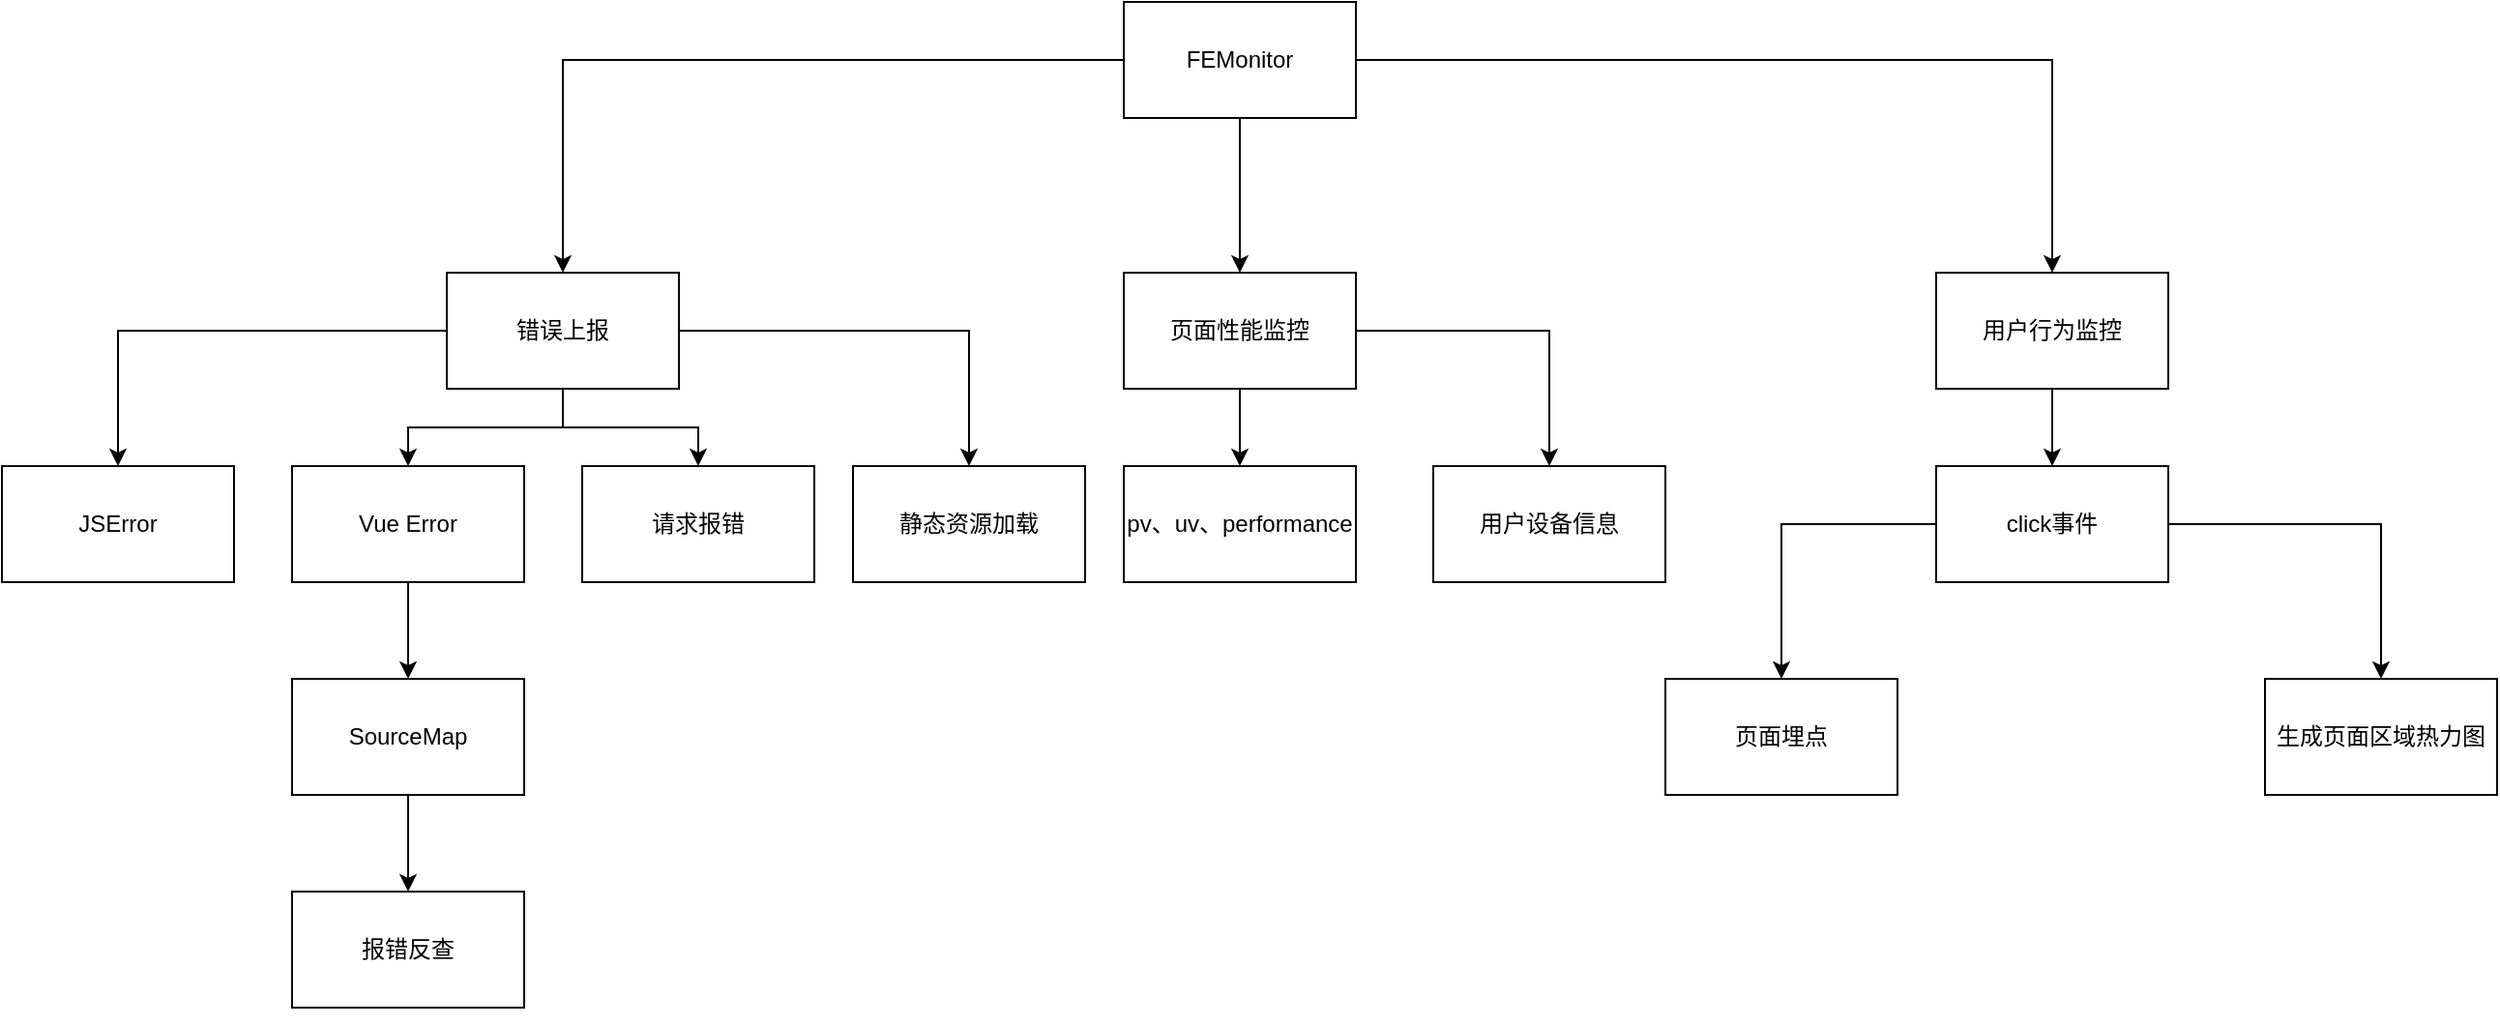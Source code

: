 <mxfile version="12.2.4" pages="1"><diagram id="inOuZpqsHLzxh52pRB7w" name="Page-1"><mxGraphModel dx="1831" dy="472" grid="1" gridSize="10" guides="1" tooltips="1" connect="1" arrows="1" fold="1" page="1" pageScale="1" pageWidth="827" pageHeight="1169" math="0" shadow="0"><root><mxCell id="0"/><mxCell id="1" parent="0"/><mxCell id="4" value="" style="edgeStyle=orthogonalEdgeStyle;rounded=0;orthogonalLoop=1;jettySize=auto;html=1;" parent="1" source="2" target="3" edge="1"><mxGeometry relative="1" as="geometry"/></mxCell><mxCell id="7" value="" style="edgeStyle=orthogonalEdgeStyle;rounded=0;orthogonalLoop=1;jettySize=auto;html=1;" parent="1" source="2" target="6" edge="1"><mxGeometry relative="1" as="geometry"/></mxCell><mxCell id="9" value="" style="edgeStyle=orthogonalEdgeStyle;rounded=0;orthogonalLoop=1;jettySize=auto;html=1;" parent="1" source="2" target="8" edge="1"><mxGeometry relative="1" as="geometry"/></mxCell><mxCell id="2" value="FEMonitor" style="rounded=0;whiteSpace=wrap;html=1;" parent="1" vertex="1"><mxGeometry x="340" y="100" width="120" height="60" as="geometry"/></mxCell><mxCell id="19" value="" style="edgeStyle=orthogonalEdgeStyle;rounded=0;orthogonalLoop=1;jettySize=auto;html=1;" parent="1" source="8" target="18" edge="1"><mxGeometry relative="1" as="geometry"/></mxCell><mxCell id="8" value="用户行为监控" style="rounded=0;whiteSpace=wrap;html=1;" parent="1" vertex="1"><mxGeometry x="760" y="240" width="120" height="60" as="geometry"/></mxCell><mxCell id="23" value="" style="edgeStyle=orthogonalEdgeStyle;rounded=0;orthogonalLoop=1;jettySize=auto;html=1;" parent="1" source="18" target="22" edge="1"><mxGeometry relative="1" as="geometry"/></mxCell><mxCell id="25" value="" style="edgeStyle=orthogonalEdgeStyle;rounded=0;orthogonalLoop=1;jettySize=auto;html=1;" parent="1" source="18" target="24" edge="1"><mxGeometry relative="1" as="geometry"/></mxCell><mxCell id="18" value="click事件" style="rounded=0;whiteSpace=wrap;html=1;" parent="1" vertex="1"><mxGeometry x="760" y="340" width="120" height="60" as="geometry"/></mxCell><mxCell id="24" value="生成页面区域热力图" style="rounded=0;whiteSpace=wrap;html=1;" parent="1" vertex="1"><mxGeometry x="930" y="450" width="120" height="60" as="geometry"/></mxCell><mxCell id="22" value="页面埋点" style="rounded=0;whiteSpace=wrap;html=1;" parent="1" vertex="1"><mxGeometry x="620" y="450" width="120" height="60" as="geometry"/></mxCell><mxCell id="17" value="" style="edgeStyle=orthogonalEdgeStyle;rounded=0;orthogonalLoop=1;jettySize=auto;html=1;" parent="1" source="6" target="16" edge="1"><mxGeometry relative="1" as="geometry"/></mxCell><mxCell id="33" value="" style="edgeStyle=orthogonalEdgeStyle;rounded=0;orthogonalLoop=1;jettySize=auto;html=1;" parent="1" source="6" target="32" edge="1"><mxGeometry relative="1" as="geometry"/></mxCell><mxCell id="6" value="页面性能监控" style="rounded=0;whiteSpace=wrap;html=1;" parent="1" vertex="1"><mxGeometry x="340" y="240" width="120" height="60" as="geometry"/></mxCell><mxCell id="32" value="用户设备信息" style="rounded=0;whiteSpace=wrap;html=1;" parent="1" vertex="1"><mxGeometry x="500" y="340" width="120" height="60" as="geometry"/></mxCell><mxCell id="16" value="pv、uv、performance" style="rounded=0;whiteSpace=wrap;html=1;" parent="1" vertex="1"><mxGeometry x="340" y="340" width="120" height="60" as="geometry"/></mxCell><mxCell id="11" value="" style="edgeStyle=orthogonalEdgeStyle;rounded=0;orthogonalLoop=1;jettySize=auto;html=1;" parent="1" source="3" target="10" edge="1"><mxGeometry relative="1" as="geometry"/></mxCell><mxCell id="13" value="" style="edgeStyle=orthogonalEdgeStyle;rounded=0;orthogonalLoop=1;jettySize=auto;html=1;" parent="1" source="3" target="12" edge="1"><mxGeometry relative="1" as="geometry"/></mxCell><mxCell id="15" value="" style="edgeStyle=orthogonalEdgeStyle;rounded=0;orthogonalLoop=1;jettySize=auto;html=1;" parent="1" source="3" target="14" edge="1"><mxGeometry relative="1" as="geometry"/></mxCell><mxCell id="21" value="" style="edgeStyle=orthogonalEdgeStyle;rounded=0;orthogonalLoop=1;jettySize=auto;html=1;" parent="1" source="3" target="20" edge="1"><mxGeometry relative="1" as="geometry"/></mxCell><mxCell id="3" value="错误上报" style="rounded=0;whiteSpace=wrap;html=1;" parent="1" vertex="1"><mxGeometry x="-10" y="240" width="120" height="60" as="geometry"/></mxCell><mxCell id="20" value="请求报错" style="rounded=0;whiteSpace=wrap;html=1;" parent="1" vertex="1"><mxGeometry x="60" y="340" width="120" height="60" as="geometry"/></mxCell><mxCell id="14" value="静态资源加载" style="rounded=0;whiteSpace=wrap;html=1;" parent="1" vertex="1"><mxGeometry x="200" y="340" width="120" height="60" as="geometry"/></mxCell><mxCell id="29" value="" style="edgeStyle=orthogonalEdgeStyle;rounded=0;orthogonalLoop=1;jettySize=auto;html=1;" parent="1" source="12" target="28" edge="1"><mxGeometry relative="1" as="geometry"/></mxCell><mxCell id="12" value="Vue Error" style="rounded=0;whiteSpace=wrap;html=1;" parent="1" vertex="1"><mxGeometry x="-90" y="340" width="120" height="60" as="geometry"/></mxCell><mxCell id="31" value="" style="edgeStyle=orthogonalEdgeStyle;rounded=0;orthogonalLoop=1;jettySize=auto;html=1;" parent="1" source="28" target="30" edge="1"><mxGeometry relative="1" as="geometry"/></mxCell><mxCell id="28" value="SourceMap" style="rounded=0;whiteSpace=wrap;html=1;" parent="1" vertex="1"><mxGeometry x="-90" y="450" width="120" height="60" as="geometry"/></mxCell><mxCell id="30" value="报错反查" style="rounded=0;whiteSpace=wrap;html=1;" parent="1" vertex="1"><mxGeometry x="-90" y="560" width="120" height="60" as="geometry"/></mxCell><mxCell id="10" value="JSError" style="rounded=0;whiteSpace=wrap;html=1;" parent="1" vertex="1"><mxGeometry x="-240" y="340" width="120" height="60" as="geometry"/></mxCell><mxCell id="34" style="edgeStyle=orthogonalEdgeStyle;rounded=0;orthogonalLoop=1;jettySize=auto;html=1;exitX=0.5;exitY=1;exitDx=0;exitDy=0;" parent="1" source="30" target="30" edge="1"><mxGeometry relative="1" as="geometry"/></mxCell></root></mxGraphModel></diagram></mxfile>